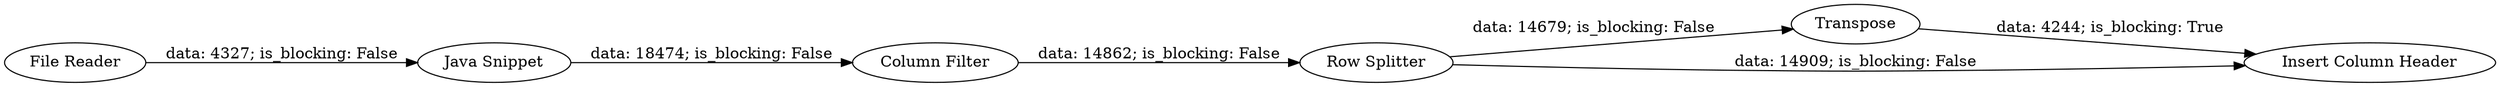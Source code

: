 digraph {
	"-9172313727635828993_33" [label=Transpose]
	"-9172313727635828993_30" [label="Row Splitter"]
	"-9172313727635828993_27" [label="File Reader"]
	"-9172313727635828993_31" [label="Column Filter"]
	"-9172313727635828993_32" [label="Insert Column Header"]
	"-9172313727635828993_29" [label="Java Snippet"]
	"-9172313727635828993_31" -> "-9172313727635828993_30" [label="data: 14862; is_blocking: False"]
	"-9172313727635828993_30" -> "-9172313727635828993_33" [label="data: 14679; is_blocking: False"]
	"-9172313727635828993_29" -> "-9172313727635828993_31" [label="data: 18474; is_blocking: False"]
	"-9172313727635828993_27" -> "-9172313727635828993_29" [label="data: 4327; is_blocking: False"]
	"-9172313727635828993_33" -> "-9172313727635828993_32" [label="data: 4244; is_blocking: True"]
	"-9172313727635828993_30" -> "-9172313727635828993_32" [label="data: 14909; is_blocking: False"]
	rankdir=LR
}
